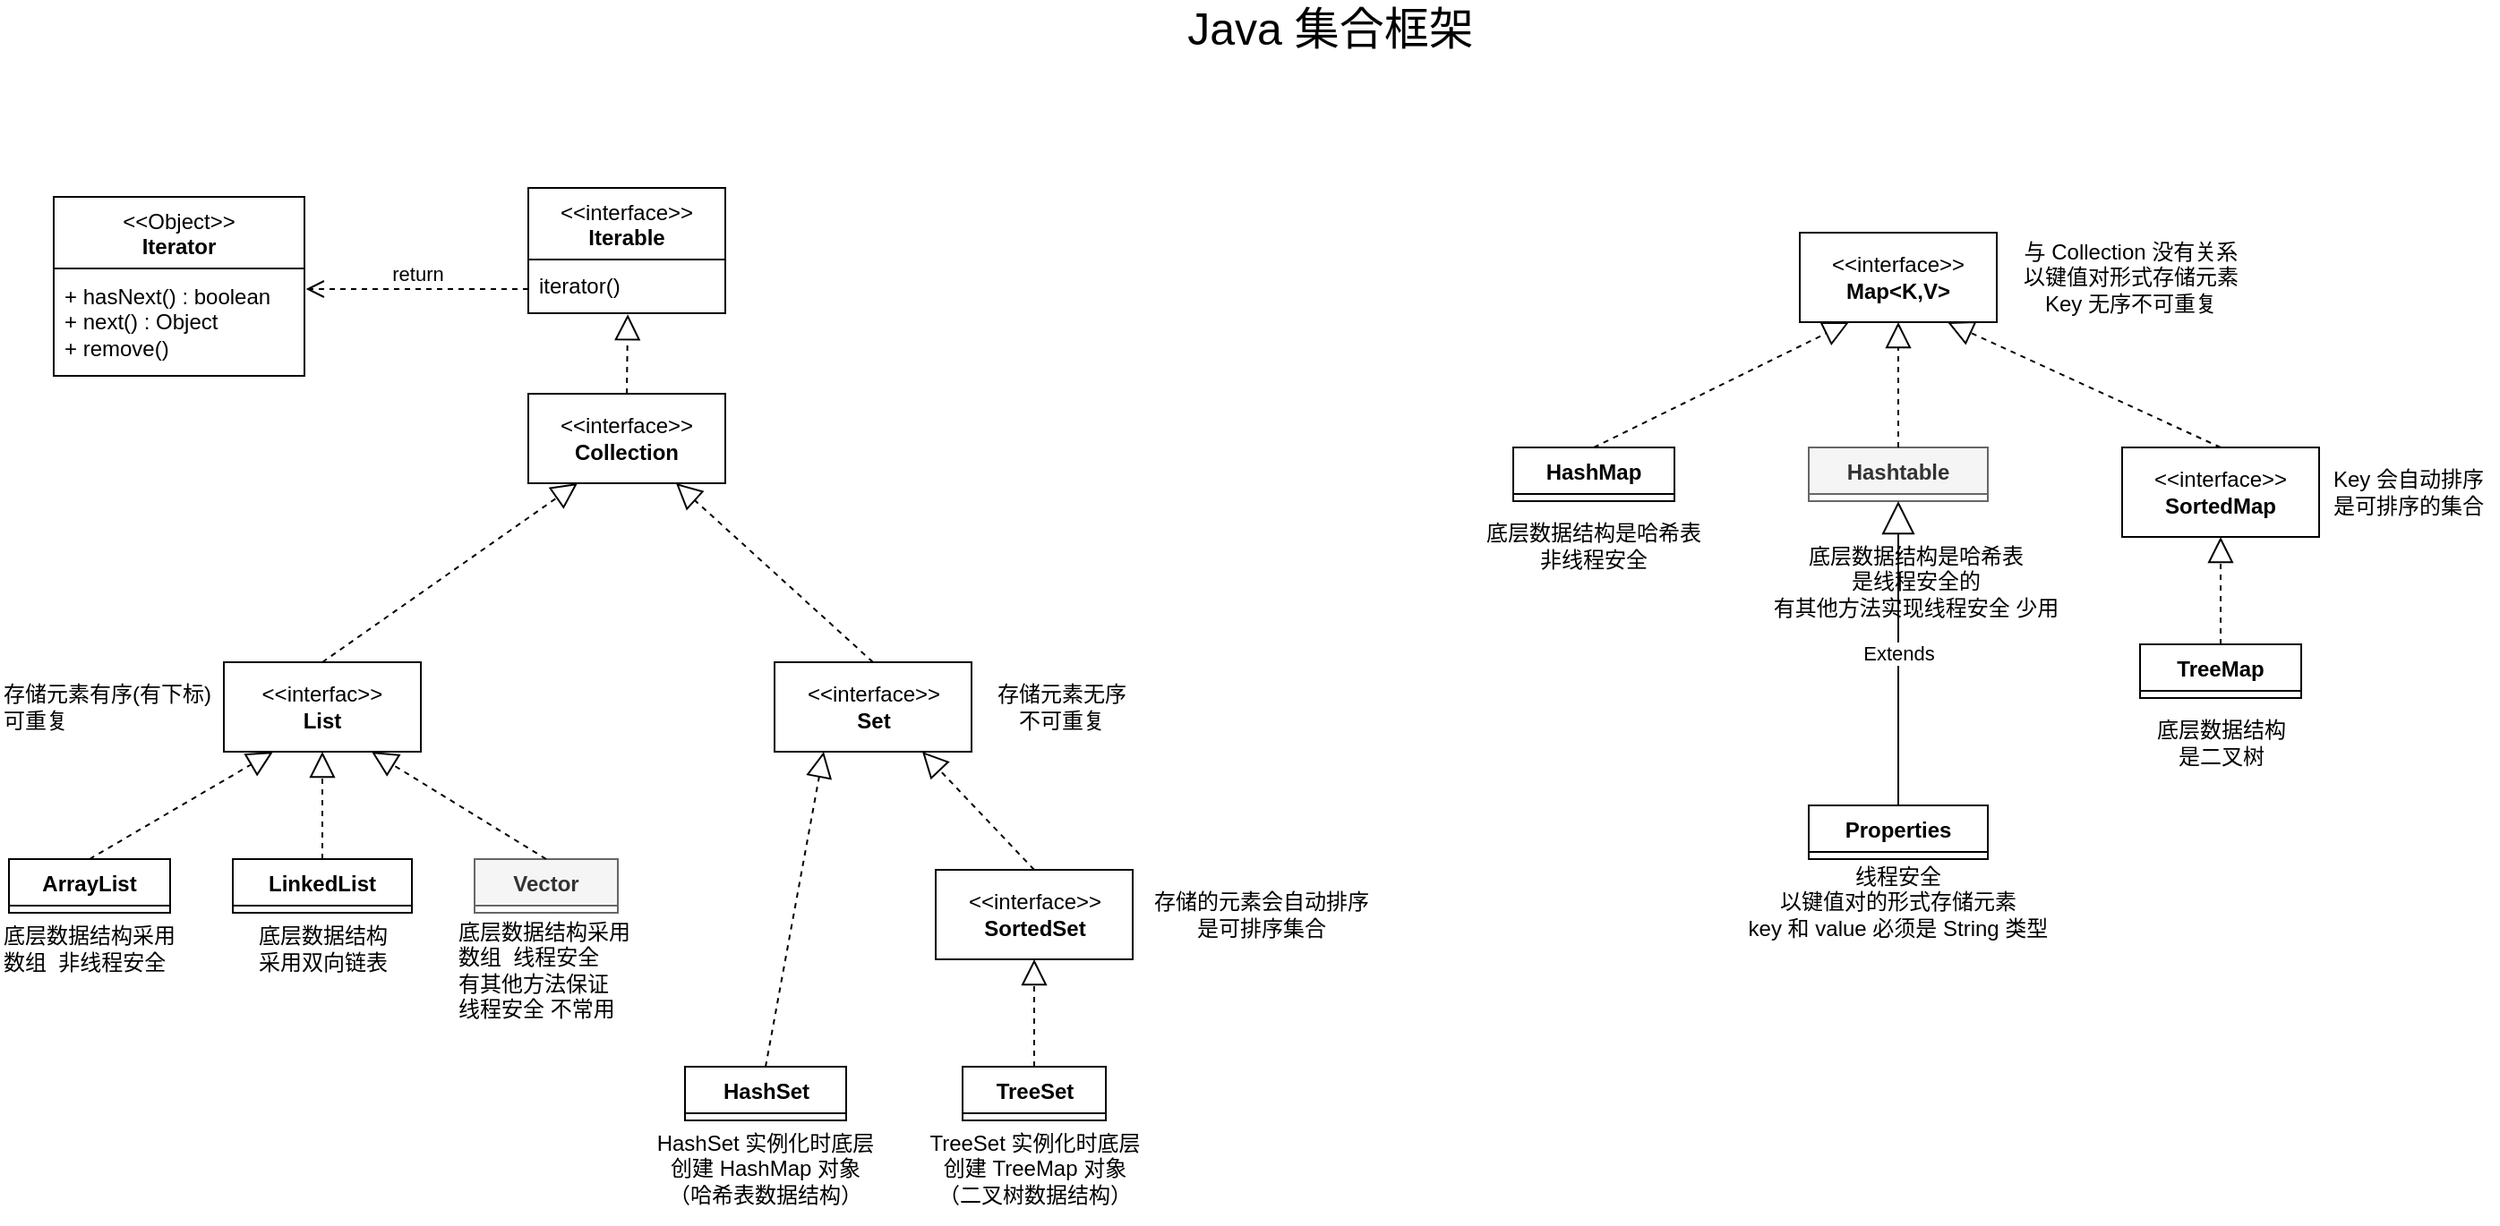 <mxfile version="21.1.7" type="github">
  <diagram name="第 1 页" id="qJ-X1qhtcwTxbgNXG1Gi">
    <mxGraphModel dx="815" dy="573" grid="1" gridSize="10" guides="1" tooltips="1" connect="1" arrows="1" fold="1" page="1" pageScale="1" pageWidth="1800" pageHeight="1000" math="0" shadow="0">
      <root>
        <mxCell id="0" />
        <mxCell id="1" parent="0" />
        <mxCell id="NKLDn5L9JN7en2WeP7ce-2" value="&amp;lt;&amp;lt;interface&amp;gt;&amp;gt;&lt;br&gt;&lt;b&gt;Collection&lt;br&gt;&lt;/b&gt;" style="html=1;whiteSpace=wrap;" parent="1" vertex="1">
          <mxGeometry x="485" y="370" width="110" height="50" as="geometry" />
        </mxCell>
        <mxCell id="NKLDn5L9JN7en2WeP7ce-3" value="" style="endArrow=block;dashed=1;endFill=0;endSize=12;html=1;rounded=0;exitX=0.5;exitY=0;exitDx=0;exitDy=0;entryX=0.505;entryY=1.02;entryDx=0;entryDy=0;entryPerimeter=0;" parent="1" source="NKLDn5L9JN7en2WeP7ce-2" target="E5FZJGZwCVPtuIH_qCDA-19" edge="1">
          <mxGeometry width="160" relative="1" as="geometry">
            <mxPoint x="575" y="380" as="sourcePoint" />
            <mxPoint x="540" y="330" as="targetPoint" />
          </mxGeometry>
        </mxCell>
        <mxCell id="NKLDn5L9JN7en2WeP7ce-4" value="&amp;lt;&amp;lt;interfac&amp;gt;&amp;gt;&lt;br&gt;&lt;b&gt;List&lt;/b&gt;" style="html=1;whiteSpace=wrap;" parent="1" vertex="1">
          <mxGeometry x="315" y="520" width="110" height="50" as="geometry" />
        </mxCell>
        <mxCell id="NKLDn5L9JN7en2WeP7ce-5" value="" style="endArrow=block;dashed=1;endFill=0;endSize=12;html=1;rounded=0;entryX=0.25;entryY=1;entryDx=0;entryDy=0;exitX=0.5;exitY=0;exitDx=0;exitDy=0;" parent="1" source="NKLDn5L9JN7en2WeP7ce-4" target="NKLDn5L9JN7en2WeP7ce-2" edge="1">
          <mxGeometry width="160" relative="1" as="geometry">
            <mxPoint x="575" y="590" as="sourcePoint" />
            <mxPoint x="735" y="590" as="targetPoint" />
            <Array as="points" />
          </mxGeometry>
        </mxCell>
        <mxCell id="NKLDn5L9JN7en2WeP7ce-6" value="&amp;lt;&amp;lt;interface&amp;gt;&amp;gt;&lt;br&gt;&lt;b&gt;Set&lt;br&gt;&lt;/b&gt;" style="html=1;whiteSpace=wrap;" parent="1" vertex="1">
          <mxGeometry x="622.5" y="520" width="110" height="50" as="geometry" />
        </mxCell>
        <mxCell id="NKLDn5L9JN7en2WeP7ce-7" value="" style="endArrow=block;dashed=1;endFill=0;endSize=12;html=1;rounded=0;entryX=0.75;entryY=1;entryDx=0;entryDy=0;exitX=0.5;exitY=0;exitDx=0;exitDy=0;" parent="1" source="NKLDn5L9JN7en2WeP7ce-6" target="NKLDn5L9JN7en2WeP7ce-2" edge="1">
          <mxGeometry width="160" relative="1" as="geometry">
            <mxPoint x="685" y="490" as="sourcePoint" />
            <mxPoint x="715" y="430" as="targetPoint" />
            <Array as="points" />
          </mxGeometry>
        </mxCell>
        <mxCell id="NKLDn5L9JN7en2WeP7ce-8" value="ArrayList" style="swimlane;fontStyle=1;align=center;verticalAlign=top;childLayout=stackLayout;horizontal=1;startSize=26;horizontalStack=0;resizeParent=1;resizeParentMax=0;resizeLast=0;collapsible=1;marginBottom=0;whiteSpace=wrap;html=1;" parent="1" vertex="1" collapsed="1">
          <mxGeometry x="195" y="630" width="90" height="30" as="geometry">
            <mxRectangle x="440" y="750" width="160" height="86" as="alternateBounds" />
          </mxGeometry>
        </mxCell>
        <mxCell id="NKLDn5L9JN7en2WeP7ce-9" value="+ field: type" style="text;strokeColor=none;fillColor=none;align=left;verticalAlign=top;spacingLeft=4;spacingRight=4;overflow=hidden;rotatable=0;points=[[0,0.5],[1,0.5]];portConstraint=eastwest;whiteSpace=wrap;html=1;" parent="NKLDn5L9JN7en2WeP7ce-8" vertex="1">
          <mxGeometry y="26" width="160" height="26" as="geometry" />
        </mxCell>
        <mxCell id="NKLDn5L9JN7en2WeP7ce-10" value="" style="line;strokeWidth=1;fillColor=none;align=left;verticalAlign=middle;spacingTop=-1;spacingLeft=3;spacingRight=3;rotatable=0;labelPosition=right;points=[];portConstraint=eastwest;strokeColor=inherit;" parent="NKLDn5L9JN7en2WeP7ce-8" vertex="1">
          <mxGeometry y="52" width="160" height="8" as="geometry" />
        </mxCell>
        <mxCell id="NKLDn5L9JN7en2WeP7ce-11" value="+ method(type): type" style="text;strokeColor=none;fillColor=none;align=left;verticalAlign=top;spacingLeft=4;spacingRight=4;overflow=hidden;rotatable=0;points=[[0,0.5],[1,0.5]];portConstraint=eastwest;whiteSpace=wrap;html=1;" parent="NKLDn5L9JN7en2WeP7ce-8" vertex="1">
          <mxGeometry y="60" width="160" height="26" as="geometry" />
        </mxCell>
        <mxCell id="NKLDn5L9JN7en2WeP7ce-12" value="" style="endArrow=block;dashed=1;endFill=0;endSize=12;html=1;rounded=0;exitX=0.5;exitY=0;exitDx=0;exitDy=0;entryX=0.25;entryY=1;entryDx=0;entryDy=0;" parent="1" source="NKLDn5L9JN7en2WeP7ce-8" target="NKLDn5L9JN7en2WeP7ce-4" edge="1">
          <mxGeometry width="160" relative="1" as="geometry">
            <mxPoint x="555" y="470" as="sourcePoint" />
            <mxPoint x="715" y="470" as="targetPoint" />
          </mxGeometry>
        </mxCell>
        <mxCell id="NKLDn5L9JN7en2WeP7ce-13" value="LinkedList" style="swimlane;fontStyle=1;align=center;verticalAlign=top;childLayout=stackLayout;horizontal=1;startSize=26;horizontalStack=0;resizeParent=1;resizeParentMax=0;resizeLast=0;collapsible=1;marginBottom=0;whiteSpace=wrap;html=1;" parent="1" vertex="1" collapsed="1">
          <mxGeometry x="320" y="630" width="100" height="30" as="geometry">
            <mxRectangle x="615" y="750" width="160" height="86" as="alternateBounds" />
          </mxGeometry>
        </mxCell>
        <mxCell id="NKLDn5L9JN7en2WeP7ce-14" value="+ field: type" style="text;strokeColor=none;fillColor=none;align=left;verticalAlign=top;spacingLeft=4;spacingRight=4;overflow=hidden;rotatable=0;points=[[0,0.5],[1,0.5]];portConstraint=eastwest;whiteSpace=wrap;html=1;" parent="NKLDn5L9JN7en2WeP7ce-13" vertex="1">
          <mxGeometry y="26" width="160" height="26" as="geometry" />
        </mxCell>
        <mxCell id="NKLDn5L9JN7en2WeP7ce-15" value="" style="line;strokeWidth=1;fillColor=none;align=left;verticalAlign=middle;spacingTop=-1;spacingLeft=3;spacingRight=3;rotatable=0;labelPosition=right;points=[];portConstraint=eastwest;strokeColor=inherit;" parent="NKLDn5L9JN7en2WeP7ce-13" vertex="1">
          <mxGeometry y="52" width="160" height="8" as="geometry" />
        </mxCell>
        <mxCell id="NKLDn5L9JN7en2WeP7ce-16" value="+ method(type): type" style="text;strokeColor=none;fillColor=none;align=left;verticalAlign=top;spacingLeft=4;spacingRight=4;overflow=hidden;rotatable=0;points=[[0,0.5],[1,0.5]];portConstraint=eastwest;whiteSpace=wrap;html=1;" parent="NKLDn5L9JN7en2WeP7ce-13" vertex="1">
          <mxGeometry y="60" width="160" height="26" as="geometry" />
        </mxCell>
        <mxCell id="NKLDn5L9JN7en2WeP7ce-17" value="" style="endArrow=block;dashed=1;endFill=0;endSize=12;html=1;rounded=0;exitX=0.5;exitY=0;exitDx=0;exitDy=0;entryX=0.5;entryY=1;entryDx=0;entryDy=0;" parent="1" source="NKLDn5L9JN7en2WeP7ce-13" target="NKLDn5L9JN7en2WeP7ce-4" edge="1">
          <mxGeometry width="160" relative="1" as="geometry">
            <mxPoint x="575" y="570" as="sourcePoint" />
            <mxPoint x="395" y="570" as="targetPoint" />
          </mxGeometry>
        </mxCell>
        <mxCell id="NKLDn5L9JN7en2WeP7ce-18" value="HashSet" style="swimlane;fontStyle=1;align=center;verticalAlign=top;childLayout=stackLayout;horizontal=1;startSize=26;horizontalStack=0;resizeParent=1;resizeParentMax=0;resizeLast=0;collapsible=1;marginBottom=0;whiteSpace=wrap;html=1;" parent="1" vertex="1" collapsed="1">
          <mxGeometry x="572.5" y="746" width="90" height="30" as="geometry">
            <mxRectangle x="1030" y="750" width="160" height="86" as="alternateBounds" />
          </mxGeometry>
        </mxCell>
        <mxCell id="NKLDn5L9JN7en2WeP7ce-19" value="+ field: type" style="text;strokeColor=none;fillColor=none;align=left;verticalAlign=top;spacingLeft=4;spacingRight=4;overflow=hidden;rotatable=0;points=[[0,0.5],[1,0.5]];portConstraint=eastwest;whiteSpace=wrap;html=1;" parent="NKLDn5L9JN7en2WeP7ce-18" vertex="1">
          <mxGeometry y="26" width="160" height="26" as="geometry" />
        </mxCell>
        <mxCell id="NKLDn5L9JN7en2WeP7ce-20" value="" style="line;strokeWidth=1;fillColor=none;align=left;verticalAlign=middle;spacingTop=-1;spacingLeft=3;spacingRight=3;rotatable=0;labelPosition=right;points=[];portConstraint=eastwest;strokeColor=inherit;" parent="NKLDn5L9JN7en2WeP7ce-18" vertex="1">
          <mxGeometry y="52" width="160" height="8" as="geometry" />
        </mxCell>
        <mxCell id="NKLDn5L9JN7en2WeP7ce-21" value="+ method(type): type" style="text;strokeColor=none;fillColor=none;align=left;verticalAlign=top;spacingLeft=4;spacingRight=4;overflow=hidden;rotatable=0;points=[[0,0.5],[1,0.5]];portConstraint=eastwest;whiteSpace=wrap;html=1;" parent="NKLDn5L9JN7en2WeP7ce-18" vertex="1">
          <mxGeometry y="60" width="160" height="26" as="geometry" />
        </mxCell>
        <mxCell id="NKLDn5L9JN7en2WeP7ce-22" value="" style="endArrow=block;dashed=1;endFill=0;endSize=12;html=1;rounded=0;exitX=0.5;exitY=0;exitDx=0;exitDy=0;entryX=0.25;entryY=1;entryDx=0;entryDy=0;" parent="1" source="NKLDn5L9JN7en2WeP7ce-18" target="NKLDn5L9JN7en2WeP7ce-6" edge="1">
          <mxGeometry width="160" relative="1" as="geometry">
            <mxPoint x="502.5" y="570" as="sourcePoint" />
            <mxPoint x="662.5" y="570" as="targetPoint" />
          </mxGeometry>
        </mxCell>
        <mxCell id="NKLDn5L9JN7en2WeP7ce-23" value="TreeSet" style="swimlane;fontStyle=1;align=center;verticalAlign=top;childLayout=stackLayout;horizontal=1;startSize=26;horizontalStack=0;resizeParent=1;resizeParentMax=0;resizeLast=0;collapsible=1;marginBottom=0;whiteSpace=wrap;html=1;" parent="1" vertex="1" collapsed="1">
          <mxGeometry x="727.5" y="746" width="80" height="30" as="geometry">
            <mxRectangle x="1205" y="860" width="160" height="86" as="alternateBounds" />
          </mxGeometry>
        </mxCell>
        <mxCell id="NKLDn5L9JN7en2WeP7ce-24" value="+ field: type" style="text;strokeColor=none;fillColor=none;align=left;verticalAlign=top;spacingLeft=4;spacingRight=4;overflow=hidden;rotatable=0;points=[[0,0.5],[1,0.5]];portConstraint=eastwest;whiteSpace=wrap;html=1;" parent="NKLDn5L9JN7en2WeP7ce-23" vertex="1">
          <mxGeometry y="26" width="160" height="26" as="geometry" />
        </mxCell>
        <mxCell id="NKLDn5L9JN7en2WeP7ce-25" value="" style="line;strokeWidth=1;fillColor=none;align=left;verticalAlign=middle;spacingTop=-1;spacingLeft=3;spacingRight=3;rotatable=0;labelPosition=right;points=[];portConstraint=eastwest;strokeColor=inherit;" parent="NKLDn5L9JN7en2WeP7ce-23" vertex="1">
          <mxGeometry y="52" width="160" height="8" as="geometry" />
        </mxCell>
        <mxCell id="NKLDn5L9JN7en2WeP7ce-26" value="+ method(type): type" style="text;strokeColor=none;fillColor=none;align=left;verticalAlign=top;spacingLeft=4;spacingRight=4;overflow=hidden;rotatable=0;points=[[0,0.5],[1,0.5]];portConstraint=eastwest;whiteSpace=wrap;html=1;" parent="NKLDn5L9JN7en2WeP7ce-23" vertex="1">
          <mxGeometry y="60" width="160" height="26" as="geometry" />
        </mxCell>
        <mxCell id="NKLDn5L9JN7en2WeP7ce-27" value="" style="endArrow=block;dashed=1;endFill=0;endSize=12;html=1;rounded=0;exitX=0.5;exitY=0;exitDx=0;exitDy=0;entryX=0.5;entryY=1;entryDx=0;entryDy=0;" parent="1" source="NKLDn5L9JN7en2WeP7ce-23" target="NKLDn5L9JN7en2WeP7ce-28" edge="1">
          <mxGeometry width="160" relative="1" as="geometry">
            <mxPoint x="532.5" y="736" as="sourcePoint" />
            <mxPoint x="842.5" y="766" as="targetPoint" />
          </mxGeometry>
        </mxCell>
        <mxCell id="NKLDn5L9JN7en2WeP7ce-28" value="&amp;lt;&amp;lt;interface&amp;gt;&amp;gt;&lt;br&gt;&lt;b&gt;SortedSet&lt;/b&gt;" style="html=1;whiteSpace=wrap;" parent="1" vertex="1">
          <mxGeometry x="712.5" y="636" width="110" height="50" as="geometry" />
        </mxCell>
        <mxCell id="NKLDn5L9JN7en2WeP7ce-29" value="" style="endArrow=block;dashed=1;endFill=0;endSize=12;html=1;rounded=0;entryX=0.75;entryY=1;entryDx=0;entryDy=0;exitX=0.5;exitY=0;exitDx=0;exitDy=0;" parent="1" source="NKLDn5L9JN7en2WeP7ce-28" target="NKLDn5L9JN7en2WeP7ce-6" edge="1">
          <mxGeometry width="160" relative="1" as="geometry">
            <mxPoint x="472.5" y="590" as="sourcePoint" />
            <mxPoint x="632.5" y="590" as="targetPoint" />
          </mxGeometry>
        </mxCell>
        <mxCell id="NKLDn5L9JN7en2WeP7ce-30" value="&amp;lt;&amp;lt;interface&amp;gt;&amp;gt;&lt;br&gt;&lt;b&gt;Map&amp;lt;K,V&amp;gt;&lt;/b&gt;" style="html=1;whiteSpace=wrap;" parent="1" vertex="1">
          <mxGeometry x="1195" y="280" width="110" height="50" as="geometry" />
        </mxCell>
        <mxCell id="NKLDn5L9JN7en2WeP7ce-31" value="HashMap" style="swimlane;fontStyle=1;align=center;verticalAlign=top;childLayout=stackLayout;horizontal=1;startSize=26;horizontalStack=0;resizeParent=1;resizeParentMax=0;resizeLast=0;collapsible=1;marginBottom=0;whiteSpace=wrap;html=1;" parent="1" vertex="1" collapsed="1">
          <mxGeometry x="1035" y="400" width="90" height="30" as="geometry">
            <mxRectangle x="1550" y="520" width="160" height="86" as="alternateBounds" />
          </mxGeometry>
        </mxCell>
        <mxCell id="NKLDn5L9JN7en2WeP7ce-32" value="+ field: type" style="text;strokeColor=none;fillColor=none;align=left;verticalAlign=top;spacingLeft=4;spacingRight=4;overflow=hidden;rotatable=0;points=[[0,0.5],[1,0.5]];portConstraint=eastwest;whiteSpace=wrap;html=1;" parent="NKLDn5L9JN7en2WeP7ce-31" vertex="1">
          <mxGeometry y="26" width="160" height="26" as="geometry" />
        </mxCell>
        <mxCell id="NKLDn5L9JN7en2WeP7ce-33" value="" style="line;strokeWidth=1;fillColor=none;align=left;verticalAlign=middle;spacingTop=-1;spacingLeft=3;spacingRight=3;rotatable=0;labelPosition=right;points=[];portConstraint=eastwest;strokeColor=inherit;" parent="NKLDn5L9JN7en2WeP7ce-31" vertex="1">
          <mxGeometry y="52" width="160" height="8" as="geometry" />
        </mxCell>
        <mxCell id="NKLDn5L9JN7en2WeP7ce-34" value="+ method(type): type" style="text;strokeColor=none;fillColor=none;align=left;verticalAlign=top;spacingLeft=4;spacingRight=4;overflow=hidden;rotatable=0;points=[[0,0.5],[1,0.5]];portConstraint=eastwest;whiteSpace=wrap;html=1;" parent="NKLDn5L9JN7en2WeP7ce-31" vertex="1">
          <mxGeometry y="60" width="160" height="26" as="geometry" />
        </mxCell>
        <mxCell id="NKLDn5L9JN7en2WeP7ce-35" value="" style="endArrow=block;dashed=1;endFill=0;endSize=12;html=1;rounded=0;exitX=0.5;exitY=0;exitDx=0;exitDy=0;entryX=0.25;entryY=1;entryDx=0;entryDy=0;" parent="1" source="NKLDn5L9JN7en2WeP7ce-31" target="NKLDn5L9JN7en2WeP7ce-30" edge="1">
          <mxGeometry width="160" relative="1" as="geometry">
            <mxPoint x="1185" y="420" as="sourcePoint" />
            <mxPoint x="1240" y="330" as="targetPoint" />
          </mxGeometry>
        </mxCell>
        <mxCell id="NKLDn5L9JN7en2WeP7ce-36" value="TreeMap" style="swimlane;fontStyle=1;align=center;verticalAlign=top;childLayout=stackLayout;horizontal=1;startSize=26;horizontalStack=0;resizeParent=1;resizeParentMax=0;resizeLast=0;collapsible=1;marginBottom=0;whiteSpace=wrap;html=1;" parent="1" vertex="1" collapsed="1">
          <mxGeometry x="1385" y="510" width="90" height="30" as="geometry">
            <mxRectangle x="2095" y="670" width="160" height="86" as="alternateBounds" />
          </mxGeometry>
        </mxCell>
        <mxCell id="NKLDn5L9JN7en2WeP7ce-37" value="+ field: type" style="text;strokeColor=none;fillColor=none;align=left;verticalAlign=top;spacingLeft=4;spacingRight=4;overflow=hidden;rotatable=0;points=[[0,0.5],[1,0.5]];portConstraint=eastwest;whiteSpace=wrap;html=1;" parent="NKLDn5L9JN7en2WeP7ce-36" vertex="1">
          <mxGeometry y="26" width="160" height="26" as="geometry" />
        </mxCell>
        <mxCell id="NKLDn5L9JN7en2WeP7ce-38" value="" style="line;strokeWidth=1;fillColor=none;align=left;verticalAlign=middle;spacingTop=-1;spacingLeft=3;spacingRight=3;rotatable=0;labelPosition=right;points=[];portConstraint=eastwest;strokeColor=inherit;" parent="NKLDn5L9JN7en2WeP7ce-36" vertex="1">
          <mxGeometry y="52" width="160" height="8" as="geometry" />
        </mxCell>
        <mxCell id="NKLDn5L9JN7en2WeP7ce-39" value="+ method(type): type" style="text;strokeColor=none;fillColor=none;align=left;verticalAlign=top;spacingLeft=4;spacingRight=4;overflow=hidden;rotatable=0;points=[[0,0.5],[1,0.5]];portConstraint=eastwest;whiteSpace=wrap;html=1;" parent="NKLDn5L9JN7en2WeP7ce-36" vertex="1">
          <mxGeometry y="60" width="160" height="26" as="geometry" />
        </mxCell>
        <mxCell id="NKLDn5L9JN7en2WeP7ce-40" value="" style="endArrow=block;dashed=1;endFill=0;endSize=12;html=1;rounded=0;entryX=0.5;entryY=1;entryDx=0;entryDy=0;exitX=0.5;exitY=0;exitDx=0;exitDy=0;" parent="1" source="NKLDn5L9JN7en2WeP7ce-36" target="NKLDn5L9JN7en2WeP7ce-56" edge="1">
          <mxGeometry width="160" relative="1" as="geometry">
            <mxPoint x="1185" y="470" as="sourcePoint" />
            <mxPoint x="1345" y="470" as="targetPoint" />
          </mxGeometry>
        </mxCell>
        <mxCell id="NKLDn5L9JN7en2WeP7ce-41" value="Vector" style="swimlane;fontStyle=1;align=center;verticalAlign=top;childLayout=stackLayout;horizontal=1;startSize=26;horizontalStack=0;resizeParent=1;resizeParentMax=0;resizeLast=0;collapsible=1;marginBottom=0;whiteSpace=wrap;html=1;fillColor=#f5f5f5;fontColor=#333333;strokeColor=#666666;" parent="1" vertex="1" collapsed="1">
          <mxGeometry x="455" y="630" width="80" height="30" as="geometry">
            <mxRectangle x="790" y="750" width="160" height="86" as="alternateBounds" />
          </mxGeometry>
        </mxCell>
        <mxCell id="NKLDn5L9JN7en2WeP7ce-42" value="+ field: type" style="text;strokeColor=#666666;fillColor=#f5f5f5;align=left;verticalAlign=top;spacingLeft=4;spacingRight=4;overflow=hidden;rotatable=0;points=[[0,0.5],[1,0.5]];portConstraint=eastwest;whiteSpace=wrap;html=1;fontColor=#333333;" parent="NKLDn5L9JN7en2WeP7ce-41" vertex="1">
          <mxGeometry y="26" width="160" height="26" as="geometry" />
        </mxCell>
        <mxCell id="NKLDn5L9JN7en2WeP7ce-43" value="" style="line;strokeWidth=1;fillColor=#f5f5f5;align=left;verticalAlign=middle;spacingTop=-1;spacingLeft=3;spacingRight=3;rotatable=0;labelPosition=right;points=[];portConstraint=eastwest;strokeColor=#666666;fontColor=#333333;" parent="NKLDn5L9JN7en2WeP7ce-41" vertex="1">
          <mxGeometry y="52" width="160" height="8" as="geometry" />
        </mxCell>
        <mxCell id="NKLDn5L9JN7en2WeP7ce-44" value="+ method(type): type" style="text;strokeColor=#666666;fillColor=#f5f5f5;align=left;verticalAlign=top;spacingLeft=4;spacingRight=4;overflow=hidden;rotatable=0;points=[[0,0.5],[1,0.5]];portConstraint=eastwest;whiteSpace=wrap;html=1;fontColor=#333333;" parent="NKLDn5L9JN7en2WeP7ce-41" vertex="1">
          <mxGeometry y="60" width="160" height="26" as="geometry" />
        </mxCell>
        <mxCell id="NKLDn5L9JN7en2WeP7ce-45" value="" style="endArrow=block;dashed=1;endFill=0;endSize=12;html=1;rounded=0;entryX=0.75;entryY=1;entryDx=0;entryDy=0;exitX=0.5;exitY=0;exitDx=0;exitDy=0;" parent="1" source="NKLDn5L9JN7en2WeP7ce-41" target="NKLDn5L9JN7en2WeP7ce-4" edge="1">
          <mxGeometry width="160" relative="1" as="geometry">
            <mxPoint x="535" y="720" as="sourcePoint" />
            <mxPoint x="695" y="720" as="targetPoint" />
          </mxGeometry>
        </mxCell>
        <mxCell id="NKLDn5L9JN7en2WeP7ce-46" value="Hashtable" style="swimlane;fontStyle=1;align=center;verticalAlign=top;childLayout=stackLayout;horizontal=1;startSize=26;horizontalStack=0;resizeParent=1;resizeParentMax=0;resizeLast=0;collapsible=1;marginBottom=0;whiteSpace=wrap;html=1;fillColor=#f5f5f5;strokeColor=#666666;fontColor=#333333;" parent="1" vertex="1" collapsed="1">
          <mxGeometry x="1200" y="400" width="100" height="30" as="geometry">
            <mxRectangle x="1845" y="520" width="160" height="86" as="alternateBounds" />
          </mxGeometry>
        </mxCell>
        <mxCell id="NKLDn5L9JN7en2WeP7ce-47" value="+ field: type" style="text;strokeColor=#666666;fillColor=#f5f5f5;align=left;verticalAlign=top;spacingLeft=4;spacingRight=4;overflow=hidden;rotatable=0;points=[[0,0.5],[1,0.5]];portConstraint=eastwest;whiteSpace=wrap;html=1;fontColor=#333333;" parent="NKLDn5L9JN7en2WeP7ce-46" vertex="1">
          <mxGeometry y="26" width="160" height="26" as="geometry" />
        </mxCell>
        <mxCell id="NKLDn5L9JN7en2WeP7ce-48" value="" style="line;strokeWidth=1;fillColor=#f5f5f5;align=left;verticalAlign=middle;spacingTop=-1;spacingLeft=3;spacingRight=3;rotatable=0;labelPosition=right;points=[];portConstraint=eastwest;strokeColor=#666666;fontColor=#333333;" parent="NKLDn5L9JN7en2WeP7ce-46" vertex="1">
          <mxGeometry y="52" width="160" height="8" as="geometry" />
        </mxCell>
        <mxCell id="NKLDn5L9JN7en2WeP7ce-49" value="+ method(type): type" style="text;strokeColor=#666666;fillColor=#f5f5f5;align=left;verticalAlign=top;spacingLeft=4;spacingRight=4;overflow=hidden;rotatable=0;points=[[0,0.5],[1,0.5]];portConstraint=eastwest;whiteSpace=wrap;html=1;fontColor=#333333;" parent="NKLDn5L9JN7en2WeP7ce-46" vertex="1">
          <mxGeometry y="60" width="160" height="26" as="geometry" />
        </mxCell>
        <mxCell id="NKLDn5L9JN7en2WeP7ce-50" value="" style="endArrow=block;dashed=1;endFill=0;endSize=12;html=1;rounded=0;entryX=0.5;entryY=1;entryDx=0;entryDy=0;exitX=0.5;exitY=0;exitDx=0;exitDy=0;" parent="1" source="NKLDn5L9JN7en2WeP7ce-46" target="NKLDn5L9JN7en2WeP7ce-30" edge="1">
          <mxGeometry width="160" relative="1" as="geometry">
            <mxPoint x="1135" y="430" as="sourcePoint" />
            <mxPoint x="1295" y="430" as="targetPoint" />
          </mxGeometry>
        </mxCell>
        <mxCell id="NKLDn5L9JN7en2WeP7ce-51" value="Properties" style="swimlane;fontStyle=1;align=center;verticalAlign=top;childLayout=stackLayout;horizontal=1;startSize=26;horizontalStack=0;resizeParent=1;resizeParentMax=0;resizeLast=0;collapsible=1;marginBottom=0;whiteSpace=wrap;html=1;" parent="1" vertex="1" collapsed="1">
          <mxGeometry x="1200" y="600" width="100" height="30" as="geometry">
            <mxRectangle x="1845" y="670" width="160" height="86" as="alternateBounds" />
          </mxGeometry>
        </mxCell>
        <mxCell id="NKLDn5L9JN7en2WeP7ce-52" value="+ field: type" style="text;strokeColor=none;fillColor=none;align=left;verticalAlign=top;spacingLeft=4;spacingRight=4;overflow=hidden;rotatable=0;points=[[0,0.5],[1,0.5]];portConstraint=eastwest;whiteSpace=wrap;html=1;" parent="NKLDn5L9JN7en2WeP7ce-51" vertex="1">
          <mxGeometry y="26" width="160" height="26" as="geometry" />
        </mxCell>
        <mxCell id="NKLDn5L9JN7en2WeP7ce-53" value="" style="line;strokeWidth=1;fillColor=none;align=left;verticalAlign=middle;spacingTop=-1;spacingLeft=3;spacingRight=3;rotatable=0;labelPosition=right;points=[];portConstraint=eastwest;strokeColor=inherit;" parent="NKLDn5L9JN7en2WeP7ce-51" vertex="1">
          <mxGeometry y="52" width="160" height="8" as="geometry" />
        </mxCell>
        <mxCell id="NKLDn5L9JN7en2WeP7ce-54" value="+ method(type): type" style="text;strokeColor=none;fillColor=none;align=left;verticalAlign=top;spacingLeft=4;spacingRight=4;overflow=hidden;rotatable=0;points=[[0,0.5],[1,0.5]];portConstraint=eastwest;whiteSpace=wrap;html=1;" parent="NKLDn5L9JN7en2WeP7ce-51" vertex="1">
          <mxGeometry y="60" width="160" height="26" as="geometry" />
        </mxCell>
        <mxCell id="NKLDn5L9JN7en2WeP7ce-55" value="Extends" style="endArrow=block;endSize=16;endFill=0;html=1;rounded=0;exitX=0.5;exitY=0;exitDx=0;exitDy=0;entryX=0.5;entryY=1;entryDx=0;entryDy=0;" parent="1" source="NKLDn5L9JN7en2WeP7ce-51" target="NKLDn5L9JN7en2WeP7ce-46" edge="1">
          <mxGeometry width="160" relative="1" as="geometry">
            <mxPoint x="1405" y="430" as="sourcePoint" />
            <mxPoint x="1245" y="500" as="targetPoint" />
          </mxGeometry>
        </mxCell>
        <mxCell id="NKLDn5L9JN7en2WeP7ce-56" value="&amp;lt;&amp;lt;interface&amp;gt;&amp;gt;&lt;br&gt;&lt;b&gt;SortedMap&lt;/b&gt;" style="html=1;whiteSpace=wrap;" parent="1" vertex="1">
          <mxGeometry x="1375" y="400" width="110" height="50" as="geometry" />
        </mxCell>
        <mxCell id="NKLDn5L9JN7en2WeP7ce-57" value="" style="endArrow=block;dashed=1;endFill=0;endSize=12;html=1;rounded=0;entryX=0.75;entryY=1;entryDx=0;entryDy=0;exitX=0.5;exitY=0;exitDx=0;exitDy=0;" parent="1" source="NKLDn5L9JN7en2WeP7ce-56" target="NKLDn5L9JN7en2WeP7ce-30" edge="1">
          <mxGeometry width="160" relative="1" as="geometry">
            <mxPoint x="1205" y="460" as="sourcePoint" />
            <mxPoint x="1365" y="460" as="targetPoint" />
          </mxGeometry>
        </mxCell>
        <mxCell id="NKLDn5L9JN7en2WeP7ce-58" value="&lt;span style=&quot;background-color: initial;&quot;&gt;底层数据结构采用数组&amp;nbsp;&amp;nbsp;&lt;/span&gt;&lt;span style=&quot;background-color: initial;&quot;&gt;非线程安全&lt;/span&gt;" style="text;html=1;strokeColor=none;fillColor=none;align=left;verticalAlign=middle;whiteSpace=wrap;rounded=0;" parent="1" vertex="1">
          <mxGeometry x="190" y="635" width="100" height="90" as="geometry" />
        </mxCell>
        <mxCell id="NKLDn5L9JN7en2WeP7ce-59" value="底层数据结构采用双向链表" style="text;html=1;strokeColor=none;fillColor=none;align=center;verticalAlign=middle;whiteSpace=wrap;rounded=0;" parent="1" vertex="1">
          <mxGeometry x="327.5" y="665" width="85" height="30" as="geometry" />
        </mxCell>
        <mxCell id="NKLDn5L9JN7en2WeP7ce-60" value="&lt;div style=&quot;text-align: left;&quot;&gt;&lt;span style=&quot;background-color: initial;&quot;&gt;底层数据结构采用数组&amp;nbsp; 线程安全&lt;/span&gt;&lt;/div&gt;&lt;div style=&quot;text-align: left;&quot;&gt;&lt;span style=&quot;background-color: initial;&quot;&gt;有其他方法保证&lt;/span&gt;&lt;/div&gt;&lt;div style=&quot;text-align: left;&quot;&gt;&lt;span style=&quot;background-color: initial;&quot;&gt;线程安全 不常用&lt;/span&gt;&lt;/div&gt;" style="text;html=1;strokeColor=none;fillColor=none;align=center;verticalAlign=middle;whiteSpace=wrap;rounded=0;" parent="1" vertex="1">
          <mxGeometry x="445" y="665" width="100" height="54" as="geometry" />
        </mxCell>
        <mxCell id="NKLDn5L9JN7en2WeP7ce-61" value="存储元素有序(有下标)可重复&amp;nbsp;" style="text;html=1;strokeColor=none;fillColor=none;align=left;verticalAlign=middle;whiteSpace=wrap;rounded=0;" parent="1" vertex="1">
          <mxGeometry x="190" y="520" width="125" height="50" as="geometry" />
        </mxCell>
        <mxCell id="NKLDn5L9JN7en2WeP7ce-62" value="存储元素无序不可重复" style="text;html=1;strokeColor=none;fillColor=none;align=center;verticalAlign=middle;whiteSpace=wrap;rounded=0;" parent="1" vertex="1">
          <mxGeometry x="742.5" y="530" width="80" height="30" as="geometry" />
        </mxCell>
        <mxCell id="NKLDn5L9JN7en2WeP7ce-63" value="HashSet 实例化时底层创建 HashMap 对象&lt;br&gt;（哈希表数据结构）" style="text;html=1;strokeColor=none;fillColor=none;align=center;verticalAlign=middle;whiteSpace=wrap;rounded=0;" parent="1" vertex="1">
          <mxGeometry x="555" y="776" width="125" height="54" as="geometry" />
        </mxCell>
        <mxCell id="NKLDn5L9JN7en2WeP7ce-64" value="TreeSet 实例化时底层创建 TreeMap 对象&lt;br&gt;（二叉树数据结构）" style="text;html=1;strokeColor=none;fillColor=none;align=center;verticalAlign=middle;whiteSpace=wrap;rounded=0;" parent="1" vertex="1">
          <mxGeometry x="702.5" y="772" width="130" height="62" as="geometry" />
        </mxCell>
        <mxCell id="NKLDn5L9JN7en2WeP7ce-65" value="&lt;font style=&quot;font-size: 25px;&quot;&gt;Java 集合框架&lt;/font&gt;" style="text;html=1;strokeColor=none;fillColor=none;align=center;verticalAlign=middle;whiteSpace=wrap;rounded=0;" parent="1" vertex="1">
          <mxGeometry x="832.5" y="150" width="200" height="30" as="geometry" />
        </mxCell>
        <mxCell id="NKLDn5L9JN7en2WeP7ce-66" value="存储的元素会自动排序&lt;br&gt;是可排序集合" style="text;html=1;strokeColor=none;fillColor=none;align=center;verticalAlign=middle;whiteSpace=wrap;rounded=0;" parent="1" vertex="1">
          <mxGeometry x="832.5" y="639" width="122.5" height="44" as="geometry" />
        </mxCell>
        <mxCell id="NKLDn5L9JN7en2WeP7ce-67" value="与 Collection 没有关系&lt;br&gt;以键值对形式存储元素&lt;br&gt;Key 无序不可重复" style="text;html=1;strokeColor=none;fillColor=none;align=center;verticalAlign=middle;whiteSpace=wrap;rounded=0;" parent="1" vertex="1">
          <mxGeometry x="1305" y="285" width="150" height="40" as="geometry" />
        </mxCell>
        <mxCell id="NKLDn5L9JN7en2WeP7ce-68" value="底层数据结构是哈希表&lt;br&gt;非线程安全" style="text;html=1;strokeColor=none;fillColor=none;align=center;verticalAlign=middle;whiteSpace=wrap;rounded=0;" parent="1" vertex="1">
          <mxGeometry x="1015" y="440" width="130" height="30" as="geometry" />
        </mxCell>
        <mxCell id="NKLDn5L9JN7en2WeP7ce-69" value="底层数据结构是哈希表&lt;br&gt;是线程安全的&lt;br&gt;有其他方法实现线程安全 少用" style="text;html=1;strokeColor=none;fillColor=none;align=center;verticalAlign=middle;whiteSpace=wrap;rounded=0;" parent="1" vertex="1">
          <mxGeometry x="1175" y="460" width="170" height="30" as="geometry" />
        </mxCell>
        <mxCell id="NKLDn5L9JN7en2WeP7ce-70" value="Key 会自动排序&lt;br&gt;是可排序的集合" style="text;html=1;strokeColor=none;fillColor=none;align=center;verticalAlign=middle;whiteSpace=wrap;rounded=0;" parent="1" vertex="1">
          <mxGeometry x="1485" y="410" width="100" height="30" as="geometry" />
        </mxCell>
        <mxCell id="NKLDn5L9JN7en2WeP7ce-71" value="底层数据结构是二叉树" style="text;html=1;strokeColor=none;fillColor=none;align=center;verticalAlign=middle;whiteSpace=wrap;rounded=0;" parent="1" vertex="1">
          <mxGeometry x="1387.5" y="550" width="85" height="30" as="geometry" />
        </mxCell>
        <mxCell id="NKLDn5L9JN7en2WeP7ce-72" value="线程安全&lt;br&gt;以键值对的形式存储元素&lt;br&gt;key 和 value 必须是 String 类型" style="text;html=1;strokeColor=none;fillColor=none;align=center;verticalAlign=middle;whiteSpace=wrap;rounded=0;" parent="1" vertex="1">
          <mxGeometry x="1161.25" y="622" width="177.5" height="64" as="geometry" />
        </mxCell>
        <mxCell id="E5FZJGZwCVPtuIH_qCDA-18" value="&amp;lt;&amp;lt;interface&amp;gt;&amp;gt;&lt;br style=&quot;border-color: var(--border-color);&quot;&gt;&lt;b style=&quot;border-color: var(--border-color);&quot;&gt;Iterable&lt;/b&gt;" style="swimlane;fontStyle=0;align=center;verticalAlign=top;childLayout=stackLayout;horizontal=1;startSize=40;horizontalStack=0;resizeParent=1;resizeParentMax=0;resizeLast=0;collapsible=0;marginBottom=0;html=1;whiteSpace=wrap;" vertex="1" parent="1">
          <mxGeometry x="485" y="255" width="110" height="70" as="geometry" />
        </mxCell>
        <mxCell id="E5FZJGZwCVPtuIH_qCDA-19" value="iterator()" style="text;html=1;strokeColor=none;fillColor=none;align=left;verticalAlign=middle;spacingLeft=4;spacingRight=4;overflow=hidden;rotatable=0;points=[[0,0.5],[1,0.5]];portConstraint=eastwest;whiteSpace=wrap;" vertex="1" parent="E5FZJGZwCVPtuIH_qCDA-18">
          <mxGeometry y="40" width="110" height="30" as="geometry" />
        </mxCell>
        <mxCell id="E5FZJGZwCVPtuIH_qCDA-22" value="return" style="html=1;verticalAlign=bottom;endArrow=open;dashed=1;endSize=8;edgeStyle=elbowEdgeStyle;elbow=vertical;curved=0;rounded=0;entryX=1.006;entryY=0.191;entryDx=0;entryDy=0;entryPerimeter=0;" edge="1" parent="1" source="E5FZJGZwCVPtuIH_qCDA-19" target="E5FZJGZwCVPtuIH_qCDA-25">
          <mxGeometry relative="1" as="geometry">
            <mxPoint x="425" y="304.86" as="sourcePoint" />
            <mxPoint x="310" y="320" as="targetPoint" />
          </mxGeometry>
        </mxCell>
        <mxCell id="E5FZJGZwCVPtuIH_qCDA-24" value="&amp;lt;&amp;lt;Object&amp;gt;&amp;gt;&lt;br&gt;&lt;b&gt;Iterator&lt;/b&gt;" style="swimlane;fontStyle=0;align=center;verticalAlign=top;childLayout=stackLayout;horizontal=1;startSize=40;horizontalStack=0;resizeParent=1;resizeParentMax=0;resizeLast=0;collapsible=0;marginBottom=0;html=1;whiteSpace=wrap;" vertex="1" parent="1">
          <mxGeometry x="220" y="260" width="140" height="100" as="geometry" />
        </mxCell>
        <mxCell id="E5FZJGZwCVPtuIH_qCDA-25" value="+ hasNext() : boolean&lt;br&gt;+ next() : Object&lt;br&gt;+ remove()" style="text;html=1;strokeColor=none;fillColor=none;align=left;verticalAlign=middle;spacingLeft=4;spacingRight=4;overflow=hidden;rotatable=0;points=[[0,0.5],[1,0.5]];portConstraint=eastwest;whiteSpace=wrap;" vertex="1" parent="E5FZJGZwCVPtuIH_qCDA-24">
          <mxGeometry y="40" width="140" height="60" as="geometry" />
        </mxCell>
      </root>
    </mxGraphModel>
  </diagram>
</mxfile>
